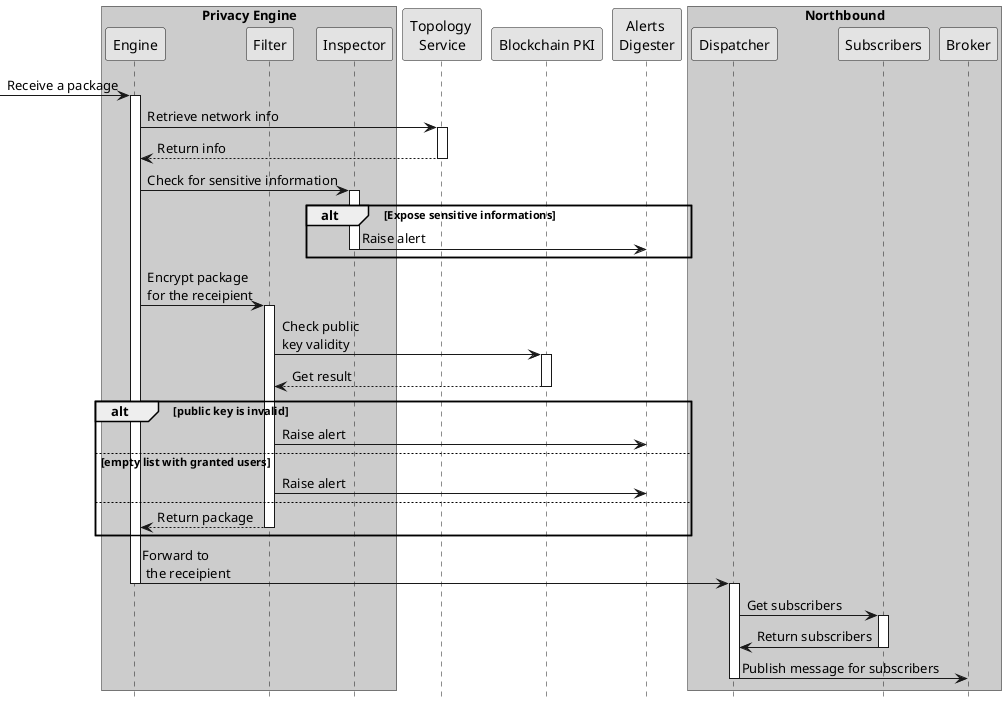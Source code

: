 @startuml
skinparam monochrome true
hide footbox


box "Privacy Engine" #LightBlue
    participant "Engine" as pe
    participant "Filter" as enc
    participant "Inspector" as insp
end box

participant "Topology \nService" as ts
participant "Blockchain PKI" as ba
participant "Alerts \nDigester" as ad

box "Northbound" #LightBlue
    participant "Dispatcher" as nd
    participant "Subscribers" as nsub
    participant "Broker" as nbrok
end box

[->  pe: Receive a package
activate pe

pe -> ts ++: Retrieve network info
ts --> pe --: Return info

pe -> insp ++: Check for sensitive information
alt Expose sensitive informations
    insp -> ad--: Raise alert
end 
pe -> enc ++: Encrypt package \nfor the receipient
enc -> ba ++: Check public \nkey validity
ba --> enc --: Get result
alt public key is invalid
    enc -> ad: Raise alert
else empty list with granted users
    enc -> ad: Raise alert
else
    enc --> pe--: Return package
end

pe -> nd --: Forward to \n the receipient
activate nd
nd -> nsub ++: Get subscribers
nsub -> nd --: Return subscribers
nd -> nbrok --: Publish message for subscribers

@enduml
